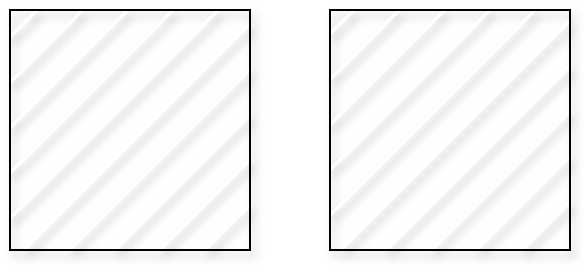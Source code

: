 <mxfile version="26.2.14" pages="2">
  <diagram name="Page-1" id="H1_9m6kCNkGwdkYWgFRr">
    <mxGraphModel dx="1042" dy="564" grid="1" gridSize="10" guides="1" tooltips="1" connect="1" arrows="1" fold="1" page="1" pageScale="1" pageWidth="850" pageHeight="1100" math="0" shadow="0">
      <root>
        <mxCell id="0" />
        <mxCell id="1" parent="0" />
        <object label="" ABB_SD204_40="ABB hoofdschakelaar mistral-lijn 4-P 40A" id="P1UD6UZuFPKrnC7a3uCG-1">
          <mxCell style="whiteSpace=wrap;html=1;aspect=fixed;points=[[0.2,0,0,0,0],[0.2,1,0,0,0],[0.4,0,0,0,0],[0.4,1,0,0,0],[0.6,0,0,0,0],[0.6,1,0,0,0],[0.8,0,0,0,0],[0.8,1,0,0,0]];imageWidth=20;imageHeight=19;shadow=1;fillStyle=hatch;gradientColor=none;fillColor=default;strokeColor=default;" vertex="1" parent="1">
            <mxGeometry x="360" y="80" width="120" height="120" as="geometry" />
          </mxCell>
        </object>
        <object label="" ABB_SD204_40="ABB hoofdschakelaar mistral-lijn 4-P 40A" id="P1UD6UZuFPKrnC7a3uCG-3">
          <mxCell style="whiteSpace=wrap;html=1;aspect=fixed;points=[[0.2,0,0,0,0],[0.2,1,0,0,0],[0.4,0,0,0,0],[0.4,1,0,0,0],[0.6,0,0,0,0],[0.6,1,0,0,0],[0.8,0,0,0,0],[0.8,1,0,0,0]];imageWidth=20;imageHeight=19;shadow=1;fillStyle=hatch;gradientColor=none;fillColor=default;strokeColor=default;" vertex="1" parent="1">
            <mxGeometry x="520" y="80" width="120" height="120" as="geometry" />
          </mxCell>
        </object>
      </root>
    </mxGraphModel>
  </diagram>
  <diagram id="NPjyHmdo5kMzXNRDss9a" name="Page-2">
    <mxGraphModel grid="1" page="1" gridSize="10" guides="1" tooltips="1" connect="1" arrows="1" fold="1" pageScale="1" pageWidth="850" pageHeight="1100" math="0" shadow="0">
      <root>
        <mxCell id="0" />
        <mxCell id="1" parent="0" />
      </root>
    </mxGraphModel>
  </diagram>
</mxfile>
